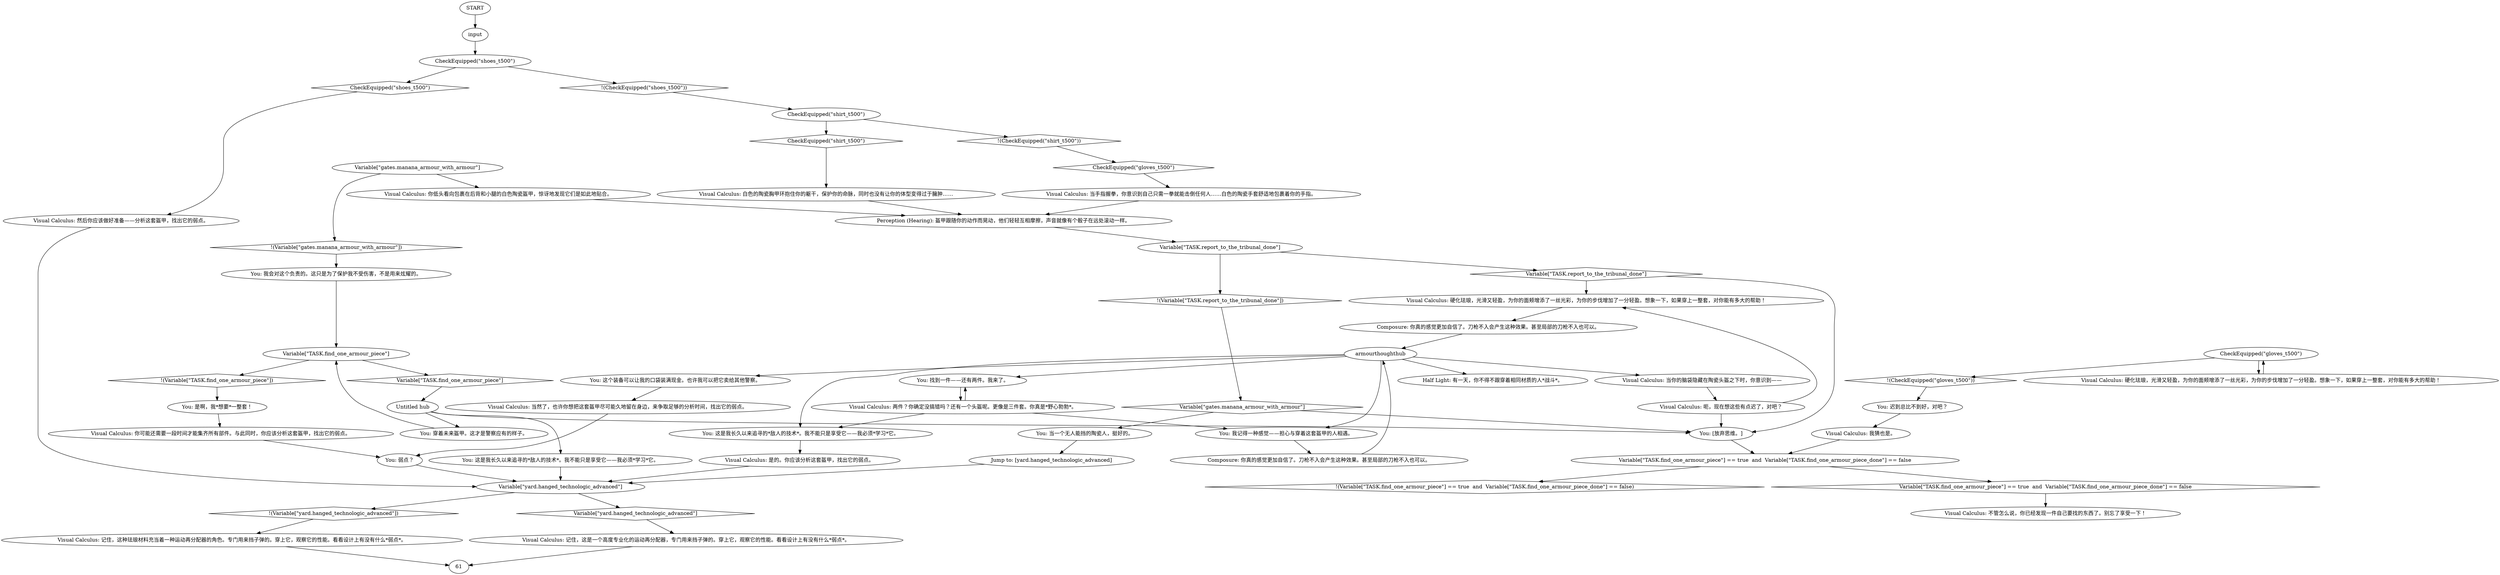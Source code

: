 # THOUGHT / FAIRWEATHER T-500
# Visual Calculus wants you to research Enemy Technology. Get it after equipping any piece of the dead man's armour.
# ==================================================
digraph G {
	  0 [label="START"];
	  1 [label="input"];
	  2 [label="Visual Calculus: 白色的陶瓷胸甲环抱住你的躯干，保护你的命脉，同时也没有让你的体型变得过于臃肿……"];
	  3 [label="Visual Calculus: 当然了，也许你想把这套盔甲尽可能久地留在身边，来争取足够的分析时间，找出它的弱点。"];
	  4 [label="Visual Calculus: 记住，这是一个高度专业化的运动再分配器，专门用来挡子弹的。穿上它，观察它的性能。看看设计上有没有什么*弱点*。"];
	  5 [label="Perception (Hearing): 盔甲跟随你的动作而晃动，他们轻轻互相摩擦，声音就像有个骰子在远处滚动一样。"];
	  6 [label="Variable[\"TASK.find_one_armour_piece\"]"];
	  7 [label="Variable[\"TASK.find_one_armour_piece\"]", shape=diamond];
	  8 [label="!(Variable[\"TASK.find_one_armour_piece\"])", shape=diamond];
	  9 [label="Visual Calculus: 两件？你确定没搞错吗？还有一个头盔呢。更像是三件套。你真是*野心勃勃*。"];
	  10 [label="Visual Calculus: 呃，现在想这些有点迟了，对吧？"];
	  11 [label="Visual Calculus: 当手指握拳，你意识到自己只需一拳就能击倒任何人……白色的陶瓷手套舒适地包裹着你的手指。"];
	  12 [label="You: 我记得一种感觉——担心与穿着这套盔甲的人相遇。"];
	  13 [label="You: 这个装备可以让我的口袋装满现金。也许我可以把它卖给其他警察。"];
	  14 [label="You: [放弃思维。]"];
	  15 [label="Variable[\"TASK.find_one_armour_piece\"] == true  and  Variable[\"TASK.find_one_armour_piece_done\"] == false"];
	  16 [label="Variable[\"TASK.find_one_armour_piece\"] == true  and  Variable[\"TASK.find_one_armour_piece_done\"] == false", shape=diamond];
	  17 [label="!(Variable[\"TASK.find_one_armour_piece\"] == true  and  Variable[\"TASK.find_one_armour_piece_done\"] == false)", shape=diamond];
	  18 [label="Variable[\"yard.hanged_technologic_advanced\"]"];
	  19 [label="Variable[\"yard.hanged_technologic_advanced\"]", shape=diamond];
	  20 [label="!(Variable[\"yard.hanged_technologic_advanced\"])", shape=diamond];
	  21 [label="You: 弱点？"];
	  22 [label="Visual Calculus: 我猜也是。"];
	  23 [label="Visual Calculus: 记住，这种珐琅材料充当着一种运动再分配器的角色。专门用来挡子弹的。穿上它，观察它的性能。看看设计上有没有什么*弱点*。"];
	  24 [label="Jump to: [yard.hanged_technologic_advanced]"];
	  25 [label="armourthoughthub"];
	  26 [label="Visual Calculus: 你可能还需要一段时间才能集齐所有部件。与此同时，你应该分析这套盔甲，找出它的弱点。"];
	  27 [label="You: 这是我长久以来追寻的*敌人的技术*。我不能只是享受它——我必须*学习*它。"];
	  28 [label="CheckEquipped(\"shoes_t500\")"];
	  29 [label="CheckEquipped(\"shoes_t500\")", shape=diamond];
	  30 [label="!(CheckEquipped(\"shoes_t500\"))", shape=diamond];
	  31 [label="Composure: 你真的感觉更加自信了。刀枪不入会产生这种效果。甚至局部的刀枪不入也可以。"];
	  32 [label="Visual Calculus: 是的。你应该分析这套盔甲，找出它的弱点。"];
	  33 [label="Visual Calculus: 不管怎么说，你已经发现一件自己要找的东西了。别忘了享受一下！"];
	  34 [label="You: 当一个无人能挡的陶瓷人，挺好的。"];
	  35 [label="CheckEquipped(\"shirt_t500\")"];
	  36 [label="CheckEquipped(\"shirt_t500\")", shape=diamond];
	  37 [label="!(CheckEquipped(\"shirt_t500\"))", shape=diamond];
	  38 [label="Variable[\"TASK.report_to_the_tribunal_done\"]"];
	  39 [label="Variable[\"TASK.report_to_the_tribunal_done\"]", shape=diamond];
	  40 [label="!(Variable[\"TASK.report_to_the_tribunal_done\"])", shape=diamond];
	  41 [label="You: 穿着未来盔甲。这才是警察应有的样子。"];
	  42 [label="Variable[\"gates.manana_armour_with_armour\"]"];
	  43 [label="Variable[\"gates.manana_armour_with_armour\"]", shape=diamond];
	  44 [label="!(Variable[\"gates.manana_armour_with_armour\"])", shape=diamond];
	  45 [label="Visual Calculus: 你低头看向包裹在后背和小腿的白色陶瓷盔甲，惊讶地发现它们是如此地贴合。"];
	  46 [label="Visual Calculus: 然后你应该做好准备——分析这套盔甲，找出它的弱点。"];
	  47 [label="Composure: 你真的感觉更加自信了。刀枪不入会产生这种效果。甚至局部的刀枪不入也可以。"];
	  48 [label="CheckEquipped(\"gloves_t500\")"];
	  49 [label="CheckEquipped(\"gloves_t500\")", shape=diamond];
	  50 [label="!(CheckEquipped(\"gloves_t500\"))", shape=diamond];
	  51 [label="Visual Calculus: 硬化珐琅，光滑又轻盈，为你的面颊增添了一丝光彩，为你的步伐增加了一分轻盈。想象一下，如果穿上一整套，对你能有多大的帮助！"];
	  52 [label="You: 是啊，我*想要*一整套！"];
	  53 [label="You: 找到一件——还有两件。我来了。"];
	  54 [label="Visual Calculus: 当你的脑袋隐藏在陶瓷头盔之下时，你意识到——"];
	  55 [label="You: 迟到总比不到好，对吧？"];
	  56 [label="Visual Calculus: 硬化珐琅，光滑又轻盈，为你的面颊增添了一丝光彩，为你的步伐增加了一分轻盈。想象一下，如果穿上一整套，对你能有多大的帮助！"];
	  57 [label="Untitled hub"];
	  58 [label="You: 我会对这个负责的。这只是为了保护我不受伤害，不是用来炫耀的。"];
	  59 [label="You: 这是我长久以来追寻的*敌人的技术*。我不能只是享受它——我必须*学习*它。"];
	  60 [label="Half Light: 有一天，你不得不跟穿着相同材质的人*战斗*。"];
	  0 -> 1
	  1 -> 28
	  2 -> 5
	  3 -> 21
	  4 -> 61
	  5 -> 38
	  6 -> 8
	  6 -> 7
	  7 -> 57
	  8 -> 52
	  9 -> 27
	  9 -> 12
	  9 -> 53
	  10 -> 56
	  10 -> 14
	  11 -> 5
	  12 -> 47
	  13 -> 3
	  14 -> 15
	  15 -> 16
	  15 -> 17
	  16 -> 33
	  18 -> 19
	  18 -> 20
	  19 -> 4
	  20 -> 23
	  21 -> 18
	  22 -> 15
	  23 -> 61
	  24 -> 18
	  25 -> 12
	  25 -> 13
	  25 -> 53
	  25 -> 54
	  25 -> 27
	  25 -> 60
	  26 -> 21
	  27 -> 32
	  28 -> 29
	  28 -> 30
	  29 -> 46
	  30 -> 35
	  31 -> 25
	  32 -> 18
	  34 -> 24
	  35 -> 36
	  35 -> 37
	  36 -> 2
	  37 -> 49
	  38 -> 40
	  38 -> 39
	  39 -> 56
	  39 -> 14
	  40 -> 43
	  41 -> 6
	  42 -> 44
	  42 -> 45
	  43 -> 34
	  43 -> 14
	  44 -> 58
	  45 -> 5
	  46 -> 18
	  47 -> 25
	  48 -> 50
	  48 -> 51
	  49 -> 11
	  50 -> 55
	  51 -> 48
	  52 -> 26
	  53 -> 9
	  54 -> 10
	  55 -> 22
	  56 -> 31
	  57 -> 41
	  57 -> 59
	  57 -> 14
	  58 -> 6
	  59 -> 18
}

